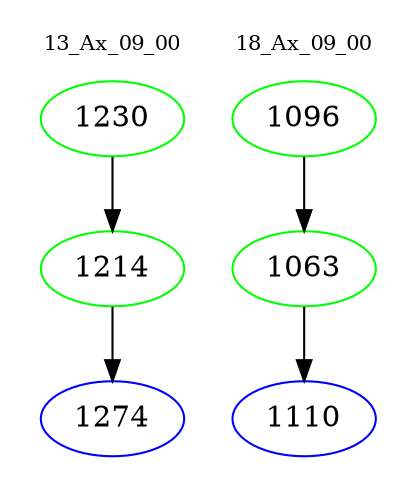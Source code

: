 digraph{
subgraph cluster_0 {
color = white
label = "13_Ax_09_00";
fontsize=10;
T0_1230 [label="1230", color="green"]
T0_1230 -> T0_1214 [color="black"]
T0_1214 [label="1214", color="green"]
T0_1214 -> T0_1274 [color="black"]
T0_1274 [label="1274", color="blue"]
}
subgraph cluster_1 {
color = white
label = "18_Ax_09_00";
fontsize=10;
T1_1096 [label="1096", color="green"]
T1_1096 -> T1_1063 [color="black"]
T1_1063 [label="1063", color="green"]
T1_1063 -> T1_1110 [color="black"]
T1_1110 [label="1110", color="blue"]
}
}
